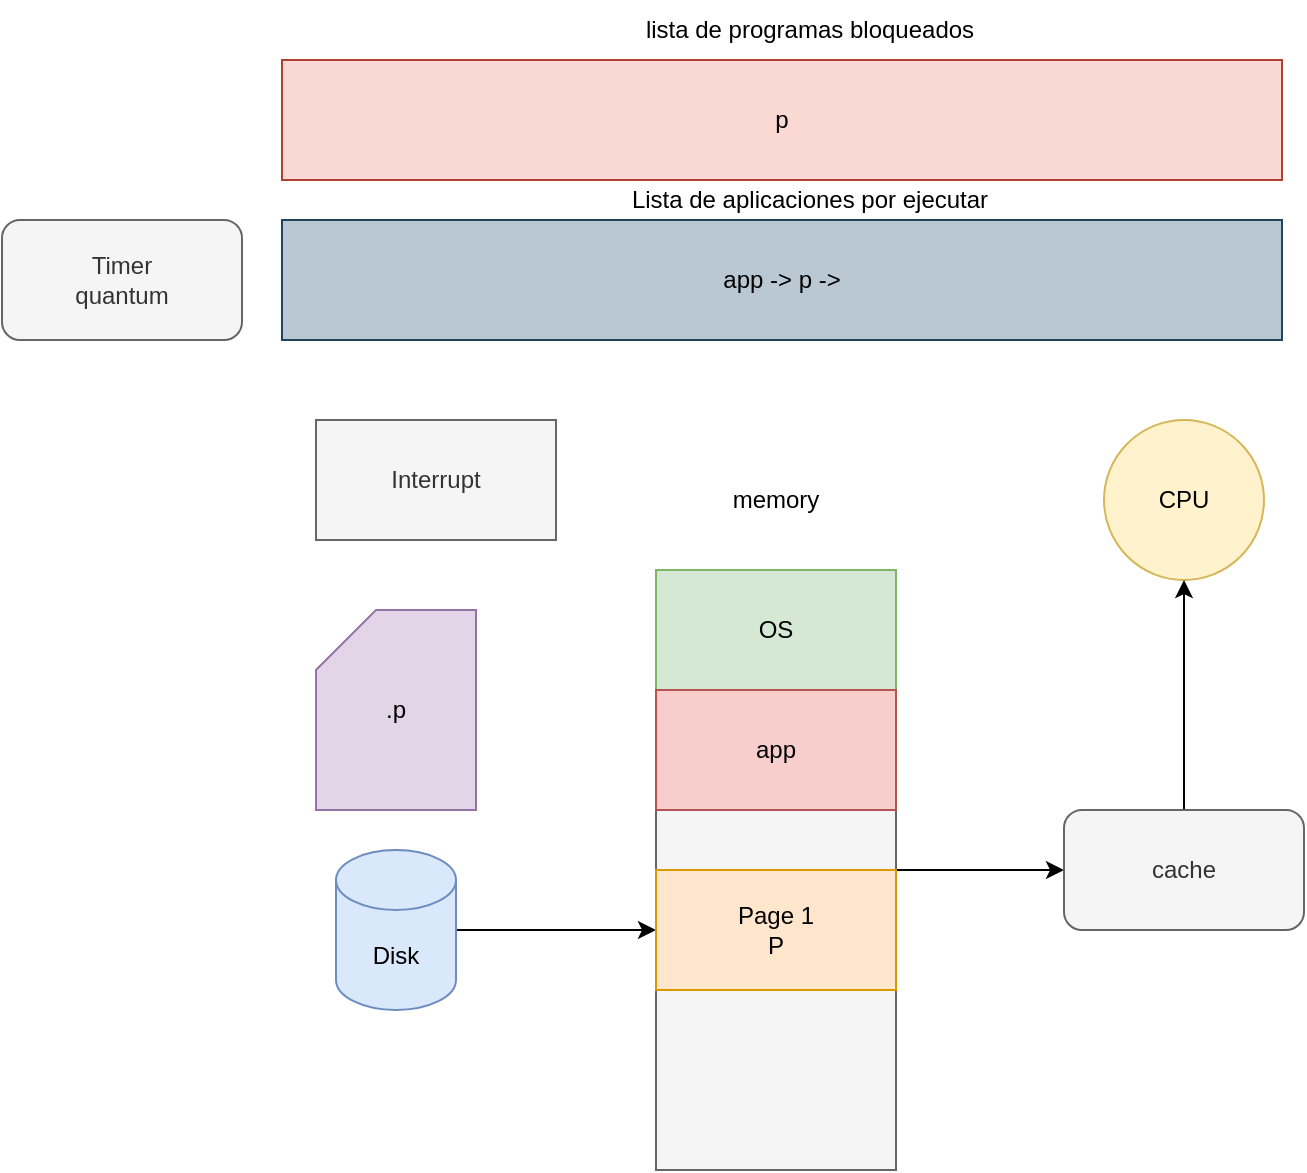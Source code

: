 <mxfile version="23.1.5" type="github" pages="4">
  <diagram name="Página-1" id="c9o6cOy38qLz8AR-KGVt">
    <mxGraphModel dx="1945" dy="870" grid="1" gridSize="10" guides="1" tooltips="1" connect="1" arrows="1" fold="1" page="1" pageScale="1" pageWidth="827" pageHeight="1169" math="0" shadow="0">
      <root>
        <mxCell id="0" />
        <mxCell id="1" parent="0" />
        <mxCell id="Xh7dwABTRW94a5EHWEZl-2" style="edgeStyle=orthogonalEdgeStyle;rounded=0;orthogonalLoop=1;jettySize=auto;html=1;entryX=0;entryY=0.5;entryDx=0;entryDy=0;" parent="1" source="zeDm9WiKCU5rruEzRty_-1" target="Xh7dwABTRW94a5EHWEZl-1" edge="1">
          <mxGeometry relative="1" as="geometry" />
        </mxCell>
        <mxCell id="zeDm9WiKCU5rruEzRty_-1" value="Disk" style="shape=cylinder3;whiteSpace=wrap;html=1;boundedLbl=1;backgroundOutline=1;size=15;fillColor=#dae8fc;strokeColor=#6c8ebf;" parent="1" vertex="1">
          <mxGeometry x="207" y="435" width="60" height="80" as="geometry" />
        </mxCell>
        <mxCell id="Xh7dwABTRW94a5EHWEZl-9" style="edgeStyle=orthogonalEdgeStyle;rounded=0;orthogonalLoop=1;jettySize=auto;html=1;entryX=0;entryY=0.5;entryDx=0;entryDy=0;" parent="1" source="zeDm9WiKCU5rruEzRty_-2" target="Xh7dwABTRW94a5EHWEZl-7" edge="1">
          <mxGeometry relative="1" as="geometry" />
        </mxCell>
        <mxCell id="zeDm9WiKCU5rruEzRty_-2" value="" style="rounded=0;whiteSpace=wrap;html=1;fillColor=#f5f5f5;fontColor=#333333;strokeColor=#666666;" parent="1" vertex="1">
          <mxGeometry x="367" y="295" width="120" height="300" as="geometry" />
        </mxCell>
        <mxCell id="zeDm9WiKCU5rruEzRty_-3" value="memory" style="text;html=1;align=center;verticalAlign=middle;whiteSpace=wrap;rounded=0;" parent="1" vertex="1">
          <mxGeometry x="397" y="245" width="60" height="30" as="geometry" />
        </mxCell>
        <mxCell id="zeDm9WiKCU5rruEzRty_-4" value="CPU" style="ellipse;whiteSpace=wrap;html=1;aspect=fixed;fillColor=#fff2cc;strokeColor=#d6b656;" parent="1" vertex="1">
          <mxGeometry x="591" y="220" width="80" height="80" as="geometry" />
        </mxCell>
        <mxCell id="zeDm9WiKCU5rruEzRty_-5" value="OS" style="rounded=0;whiteSpace=wrap;html=1;fillColor=#d5e8d4;strokeColor=#82b366;" parent="1" vertex="1">
          <mxGeometry x="367" y="295" width="120" height="60" as="geometry" />
        </mxCell>
        <mxCell id="zeDm9WiKCU5rruEzRty_-6" value="app" style="rounded=0;whiteSpace=wrap;html=1;fillColor=#f8cecc;strokeColor=#b85450;" parent="1" vertex="1">
          <mxGeometry x="367" y="355" width="120" height="60" as="geometry" />
        </mxCell>
        <mxCell id="zeDm9WiKCU5rruEzRty_-7" value=".p" style="shape=card;whiteSpace=wrap;html=1;fillColor=#e1d5e7;strokeColor=#9673a6;" parent="1" vertex="1">
          <mxGeometry x="197" y="315" width="80" height="100" as="geometry" />
        </mxCell>
        <mxCell id="zeDm9WiKCU5rruEzRty_-8" value="Interrupt" style="rounded=0;whiteSpace=wrap;html=1;fillColor=#f5f5f5;fontColor=#333333;strokeColor=#666666;" parent="1" vertex="1">
          <mxGeometry x="197" y="220" width="120" height="60" as="geometry" />
        </mxCell>
        <mxCell id="Xh7dwABTRW94a5EHWEZl-1" value="Page 1&lt;br&gt;P" style="rounded=0;whiteSpace=wrap;html=1;fillColor=#ffe6cc;strokeColor=#d79b00;" parent="1" vertex="1">
          <mxGeometry x="367" y="445" width="120" height="60" as="geometry" />
        </mxCell>
        <mxCell id="Xh7dwABTRW94a5EHWEZl-3" value="app -&amp;gt; p -&amp;gt;" style="rounded=0;whiteSpace=wrap;html=1;fillColor=#bac8d3;strokeColor=#23445d;" parent="1" vertex="1">
          <mxGeometry x="180" y="120" width="500" height="60" as="geometry" />
        </mxCell>
        <mxCell id="Xh7dwABTRW94a5EHWEZl-4" value="Lista de aplicaciones por ejecutar" style="text;html=1;align=center;verticalAlign=middle;whiteSpace=wrap;rounded=0;" parent="1" vertex="1">
          <mxGeometry x="341" y="90" width="206" height="40" as="geometry" />
        </mxCell>
        <mxCell id="Xh7dwABTRW94a5EHWEZl-6" value="Timer &lt;br&gt;quantum" style="rounded=1;whiteSpace=wrap;html=1;fillColor=#f5f5f5;strokeColor=#666666;fontColor=#333333;" parent="1" vertex="1">
          <mxGeometry x="40" y="120" width="120" height="60" as="geometry" />
        </mxCell>
        <mxCell id="Xh7dwABTRW94a5EHWEZl-8" style="edgeStyle=orthogonalEdgeStyle;rounded=0;orthogonalLoop=1;jettySize=auto;html=1;" parent="1" source="Xh7dwABTRW94a5EHWEZl-7" target="zeDm9WiKCU5rruEzRty_-4" edge="1">
          <mxGeometry relative="1" as="geometry" />
        </mxCell>
        <mxCell id="Xh7dwABTRW94a5EHWEZl-7" value="cache" style="rounded=1;whiteSpace=wrap;html=1;fillColor=#f5f5f5;fontColor=#333333;strokeColor=#666666;" parent="1" vertex="1">
          <mxGeometry x="571" y="415" width="120" height="60" as="geometry" />
        </mxCell>
        <mxCell id="Xh7dwABTRW94a5EHWEZl-10" value="p" style="rounded=0;whiteSpace=wrap;html=1;fillColor=#fad9d5;strokeColor=#ae4132;" parent="1" vertex="1">
          <mxGeometry x="180" y="40" width="500" height="60" as="geometry" />
        </mxCell>
        <mxCell id="Xh7dwABTRW94a5EHWEZl-11" value="lista de programas bloqueados" style="text;html=1;align=center;verticalAlign=middle;whiteSpace=wrap;rounded=0;" parent="1" vertex="1">
          <mxGeometry x="341" y="10" width="206" height="30" as="geometry" />
        </mxCell>
      </root>
    </mxGraphModel>
  </diagram>
  <diagram id="HNKNQCRmU_PJag5rmQTp" name="Página-2">
    <mxGraphModel dx="515" dy="521" grid="1" gridSize="10" guides="1" tooltips="1" connect="1" arrows="1" fold="1" page="1" pageScale="1" pageWidth="827" pageHeight="1169" math="0" shadow="0">
      <root>
        <mxCell id="0" />
        <mxCell id="1" parent="0" />
        <mxCell id="Mq9dlHAixC1ha8gBx55g-1" value="101010010" style="whiteSpace=wrap;html=1;aspect=fixed;" parent="1" vertex="1">
          <mxGeometry x="90" y="250" width="80" height="80" as="geometry" />
        </mxCell>
        <mxCell id="Mq9dlHAixC1ha8gBx55g-5" style="edgeStyle=orthogonalEdgeStyle;rounded=0;orthogonalLoop=1;jettySize=auto;html=1;" parent="1" source="Mq9dlHAixC1ha8gBx55g-2" edge="1">
          <mxGeometry relative="1" as="geometry">
            <mxPoint x="260" y="140" as="targetPoint" />
          </mxGeometry>
        </mxCell>
        <mxCell id="Mq9dlHAixC1ha8gBx55g-2" value="Decode" style="rounded=0;whiteSpace=wrap;html=1;" parent="1" vertex="1">
          <mxGeometry x="90" y="110" width="120" height="60" as="geometry" />
        </mxCell>
        <mxCell id="Mq9dlHAixC1ha8gBx55g-3" value="ALU" style="rounded=0;whiteSpace=wrap;html=1;" parent="1" vertex="1">
          <mxGeometry x="270" y="110" width="120" height="60" as="geometry" />
        </mxCell>
        <mxCell id="Mq9dlHAixC1ha8gBx55g-4" value="Store" style="rounded=1;whiteSpace=wrap;html=1;" parent="1" vertex="1">
          <mxGeometry x="280" y="270" width="120" height="60" as="geometry" />
        </mxCell>
      </root>
    </mxGraphModel>
  </diagram>
  <diagram id="pC2IfU5i3Vrhb7UseoHJ" name="Página-3">
    <mxGraphModel dx="515" dy="521" grid="1" gridSize="10" guides="1" tooltips="1" connect="1" arrows="1" fold="1" page="1" pageScale="1" pageWidth="827" pageHeight="1169" math="0" shadow="0">
      <root>
        <mxCell id="0" />
        <mxCell id="1" parent="0" />
        <mxCell id="3SeUXvV9d9S3T4bUr7FC-1" value="Network" style="rounded=1;whiteSpace=wrap;html=1;" parent="1" vertex="1">
          <mxGeometry x="40" y="60" width="120" height="60" as="geometry" />
        </mxCell>
        <mxCell id="3SeUXvV9d9S3T4bUr7FC-4" style="edgeStyle=orthogonalEdgeStyle;rounded=0;orthogonalLoop=1;jettySize=auto;html=1;entryX=0;entryY=0.5;entryDx=0;entryDy=0;" parent="1" source="3SeUXvV9d9S3T4bUr7FC-2" target="3SeUXvV9d9S3T4bUr7FC-3" edge="1">
          <mxGeometry relative="1" as="geometry" />
        </mxCell>
        <mxCell id="3SeUXvV9d9S3T4bUr7FC-2" value="Actor" style="shape=umlActor;verticalLabelPosition=bottom;verticalAlign=top;html=1;outlineConnect=0;" parent="1" vertex="1">
          <mxGeometry x="20" y="190" width="30" height="60" as="geometry" />
        </mxCell>
        <mxCell id="3SeUXvV9d9S3T4bUr7FC-6" style="edgeStyle=orthogonalEdgeStyle;rounded=0;orthogonalLoop=1;jettySize=auto;html=1;" parent="1" source="3SeUXvV9d9S3T4bUr7FC-3" target="3SeUXvV9d9S3T4bUr7FC-5" edge="1">
          <mxGeometry relative="1" as="geometry" />
        </mxCell>
        <mxCell id="3SeUXvV9d9S3T4bUr7FC-3" value="3306" style="rounded=1;whiteSpace=wrap;html=1;" parent="1" vertex="1">
          <mxGeometry x="110" y="190" width="120" height="60" as="geometry" />
        </mxCell>
        <mxCell id="3SeUXvV9d9S3T4bUr7FC-5" value="mysqld" style="whiteSpace=wrap;html=1;aspect=fixed;" parent="1" vertex="1">
          <mxGeometry x="270" y="170" width="100" height="100" as="geometry" />
        </mxCell>
        <mxCell id="3SeUXvV9d9S3T4bUr7FC-9" style="edgeStyle=orthogonalEdgeStyle;rounded=0;orthogonalLoop=1;jettySize=auto;html=1;" parent="1" source="3SeUXvV9d9S3T4bUr7FC-7" target="3SeUXvV9d9S3T4bUr7FC-8" edge="1">
          <mxGeometry relative="1" as="geometry" />
        </mxCell>
        <mxCell id="3SeUXvV9d9S3T4bUr7FC-7" value="Actor" style="shape=umlActor;verticalLabelPosition=bottom;verticalAlign=top;html=1;outlineConnect=0;" parent="1" vertex="1">
          <mxGeometry x="20" y="340" width="30" height="60" as="geometry" />
        </mxCell>
        <mxCell id="3SeUXvV9d9S3T4bUr7FC-8" value="Thread 1&lt;br&gt;Nereo&lt;br&gt;# random port" style="rounded=1;whiteSpace=wrap;html=1;" parent="1" vertex="1">
          <mxGeometry x="260" y="340" width="120" height="60" as="geometry" />
        </mxCell>
      </root>
    </mxGraphModel>
  </diagram>
  <diagram id="ykzPLf9uJruYwhC2LPhr" name="Página-4">
    <mxGraphModel dx="515" dy="521" grid="1" gridSize="10" guides="1" tooltips="1" connect="1" arrows="1" fold="1" page="1" pageScale="1" pageWidth="827" pageHeight="1169" math="0" shadow="0">
      <root>
        <mxCell id="0" />
        <mxCell id="1" parent="0" />
        <mxCell id="Clku4nv4ob80YbKT__1u-1" value="Memroy&lt;br&gt;CPU&lt;br&gt;Disk&lt;br&gt;MySQL" style="rounded=0;whiteSpace=wrap;html=1;" parent="1" vertex="1">
          <mxGeometry x="70" y="101" width="120" height="60" as="geometry" />
        </mxCell>
        <mxCell id="Clku4nv4ob80YbKT__1u-2" value="100GB" style="shape=cylinder3;whiteSpace=wrap;html=1;boundedLbl=1;backgroundOutline=1;size=15;" parent="1" vertex="1">
          <mxGeometry x="100" y="10" width="60" height="80" as="geometry" />
        </mxCell>
        <mxCell id="Clku4nv4ob80YbKT__1u-4" style="edgeStyle=orthogonalEdgeStyle;rounded=0;orthogonalLoop=1;jettySize=auto;html=1;exitX=0.5;exitY=0;exitDx=0;exitDy=0;exitPerimeter=0;entryX=0.5;entryY=1;entryDx=0;entryDy=0;" parent="1" source="Clku4nv4ob80YbKT__1u-3" target="Clku4nv4ob80YbKT__1u-1" edge="1">
          <mxGeometry relative="1" as="geometry">
            <mxPoint x="130" y="190" as="targetPoint" />
          </mxGeometry>
        </mxCell>
        <mxCell id="Clku4nv4ob80YbKT__1u-9" style="edgeStyle=orthogonalEdgeStyle;rounded=0;orthogonalLoop=1;jettySize=auto;html=1;entryX=0.5;entryY=1;entryDx=0;entryDy=0;exitX=0.5;exitY=0;exitDx=0;exitDy=0;exitPerimeter=0;" parent="1" source="Clku4nv4ob80YbKT__1u-3" target="Clku4nv4ob80YbKT__1u-5" edge="1">
          <mxGeometry relative="1" as="geometry" />
        </mxCell>
        <mxCell id="Clku4nv4ob80YbKT__1u-10" style="edgeStyle=orthogonalEdgeStyle;rounded=0;orthogonalLoop=1;jettySize=auto;html=1;exitX=0.5;exitY=0;exitDx=0;exitDy=0;exitPerimeter=0;" parent="1" source="Clku4nv4ob80YbKT__1u-3" target="Clku4nv4ob80YbKT__1u-7" edge="1">
          <mxGeometry relative="1" as="geometry" />
        </mxCell>
        <mxCell id="Clku4nv4ob80YbKT__1u-3" value="Raw&lt;br&gt;200GB" style="shape=cylinder3;whiteSpace=wrap;html=1;boundedLbl=1;backgroundOutline=1;size=15;" parent="1" vertex="1">
          <mxGeometry x="240" y="390" width="60" height="80" as="geometry" />
        </mxCell>
        <mxCell id="Clku4nv4ob80YbKT__1u-5" value="Memroy&lt;br&gt;CPU&lt;br&gt;Disk&lt;br&gt;MySQL" style="rounded=0;whiteSpace=wrap;html=1;" parent="1" vertex="1">
          <mxGeometry x="210" y="101" width="120" height="60" as="geometry" />
        </mxCell>
        <mxCell id="Clku4nv4ob80YbKT__1u-6" value="100GB" style="shape=cylinder3;whiteSpace=wrap;html=1;boundedLbl=1;backgroundOutline=1;size=15;" parent="1" vertex="1">
          <mxGeometry x="240" y="10" width="60" height="80" as="geometry" />
        </mxCell>
        <mxCell id="Clku4nv4ob80YbKT__1u-7" value="Memroy&lt;br&gt;CPU&lt;br&gt;Disk&lt;br&gt;MySQL" style="rounded=0;whiteSpace=wrap;html=1;" parent="1" vertex="1">
          <mxGeometry x="350" y="101" width="120" height="60" as="geometry" />
        </mxCell>
        <mxCell id="Clku4nv4ob80YbKT__1u-8" value="100GB" style="shape=cylinder3;whiteSpace=wrap;html=1;boundedLbl=1;backgroundOutline=1;size=15;" parent="1" vertex="1">
          <mxGeometry x="380" y="10" width="60" height="80" as="geometry" />
        </mxCell>
      </root>
    </mxGraphModel>
  </diagram>
</mxfile>
